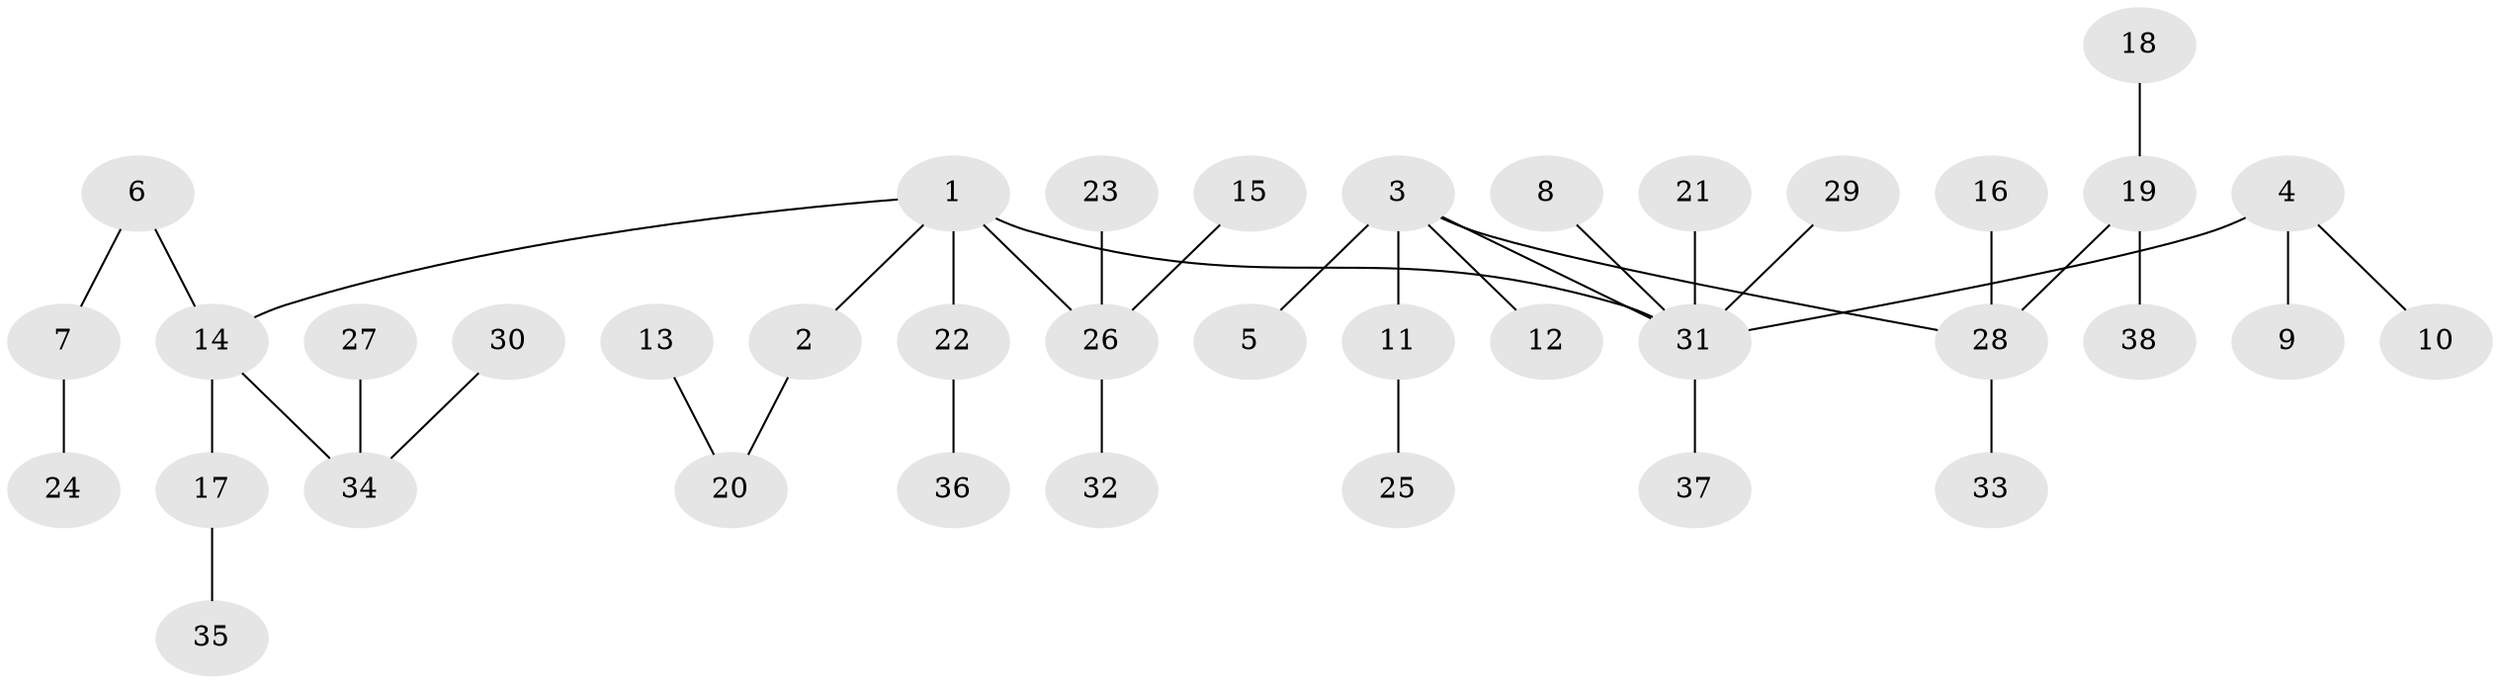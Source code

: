 // original degree distribution, {4: 0.13333333333333333, 1: 0.4666666666666667, 2: 0.25333333333333335, 5: 0.013333333333333334, 3: 0.13333333333333333}
// Generated by graph-tools (version 1.1) at 2025/26/03/09/25 03:26:25]
// undirected, 38 vertices, 37 edges
graph export_dot {
graph [start="1"]
  node [color=gray90,style=filled];
  1;
  2;
  3;
  4;
  5;
  6;
  7;
  8;
  9;
  10;
  11;
  12;
  13;
  14;
  15;
  16;
  17;
  18;
  19;
  20;
  21;
  22;
  23;
  24;
  25;
  26;
  27;
  28;
  29;
  30;
  31;
  32;
  33;
  34;
  35;
  36;
  37;
  38;
  1 -- 2 [weight=1.0];
  1 -- 14 [weight=1.0];
  1 -- 22 [weight=1.0];
  1 -- 26 [weight=1.0];
  1 -- 31 [weight=1.0];
  2 -- 20 [weight=1.0];
  3 -- 5 [weight=1.0];
  3 -- 11 [weight=1.0];
  3 -- 12 [weight=1.0];
  3 -- 28 [weight=1.0];
  3 -- 31 [weight=1.0];
  4 -- 9 [weight=1.0];
  4 -- 10 [weight=1.0];
  4 -- 31 [weight=1.0];
  6 -- 7 [weight=1.0];
  6 -- 14 [weight=1.0];
  7 -- 24 [weight=1.0];
  8 -- 31 [weight=1.0];
  11 -- 25 [weight=1.0];
  13 -- 20 [weight=1.0];
  14 -- 17 [weight=1.0];
  14 -- 34 [weight=1.0];
  15 -- 26 [weight=1.0];
  16 -- 28 [weight=1.0];
  17 -- 35 [weight=1.0];
  18 -- 19 [weight=1.0];
  19 -- 28 [weight=1.0];
  19 -- 38 [weight=1.0];
  21 -- 31 [weight=1.0];
  22 -- 36 [weight=1.0];
  23 -- 26 [weight=1.0];
  26 -- 32 [weight=1.0];
  27 -- 34 [weight=1.0];
  28 -- 33 [weight=1.0];
  29 -- 31 [weight=1.0];
  30 -- 34 [weight=1.0];
  31 -- 37 [weight=1.0];
}
